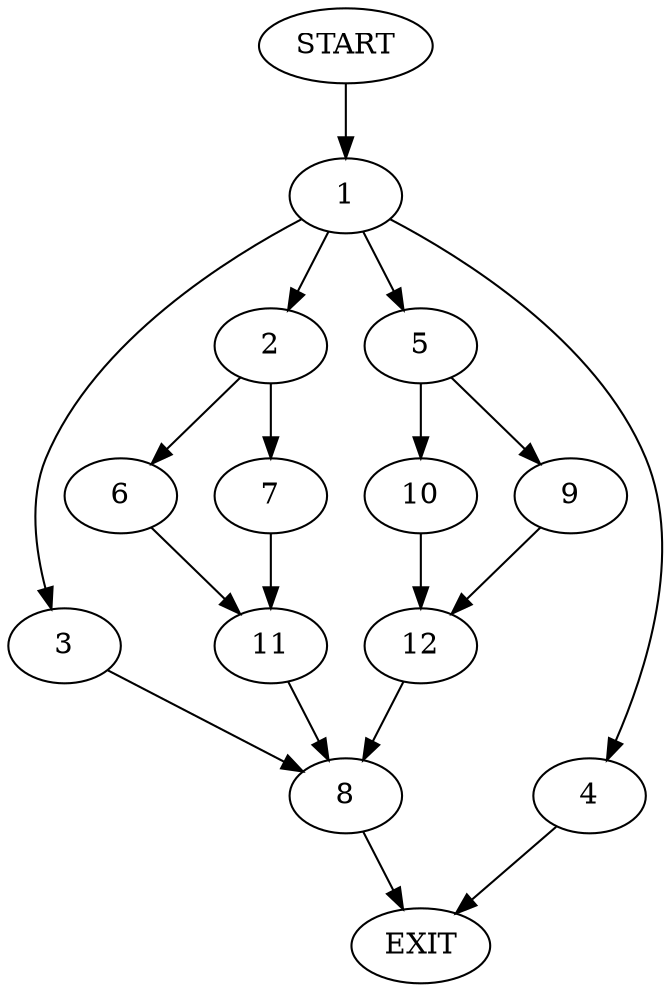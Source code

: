 digraph {
0 [label="START"]
13 [label="EXIT"]
0 -> 1
1 -> 2
1 -> 3
1 -> 4
1 -> 5
2 -> 6
2 -> 7
3 -> 8
4 -> 13
5 -> 9
5 -> 10
6 -> 11
7 -> 11
11 -> 8
8 -> 13
9 -> 12
10 -> 12
12 -> 8
}
